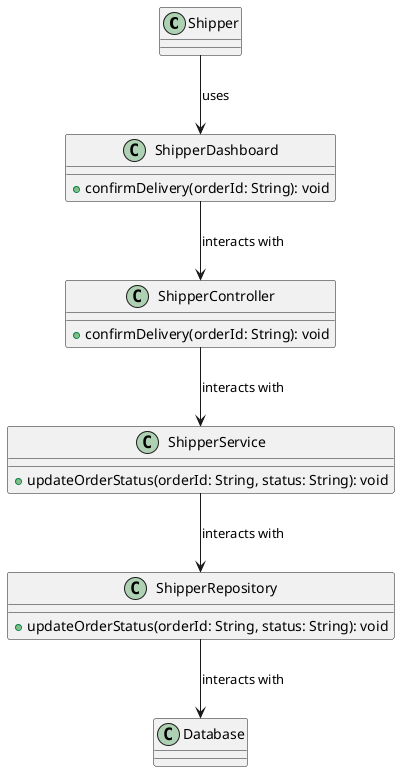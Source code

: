 @startuml
class Shipper {
}

class ShipperDashboard {
  +confirmDelivery(orderId: String): void
}

class ShipperController {
  +confirmDelivery(orderId: String): void
}

class ShipperService {
  +updateOrderStatus(orderId: String, status: String): void
}

class ShipperRepository {
  +updateOrderStatus(orderId: String, status: String): void
}

class Database {
}

Shipper --> ShipperDashboard : uses
ShipperDashboard --> ShipperController : interacts with
ShipperController --> ShipperService : interacts with
ShipperService --> ShipperRepository : interacts with
ShipperRepository --> Database : interacts with
@enduml
